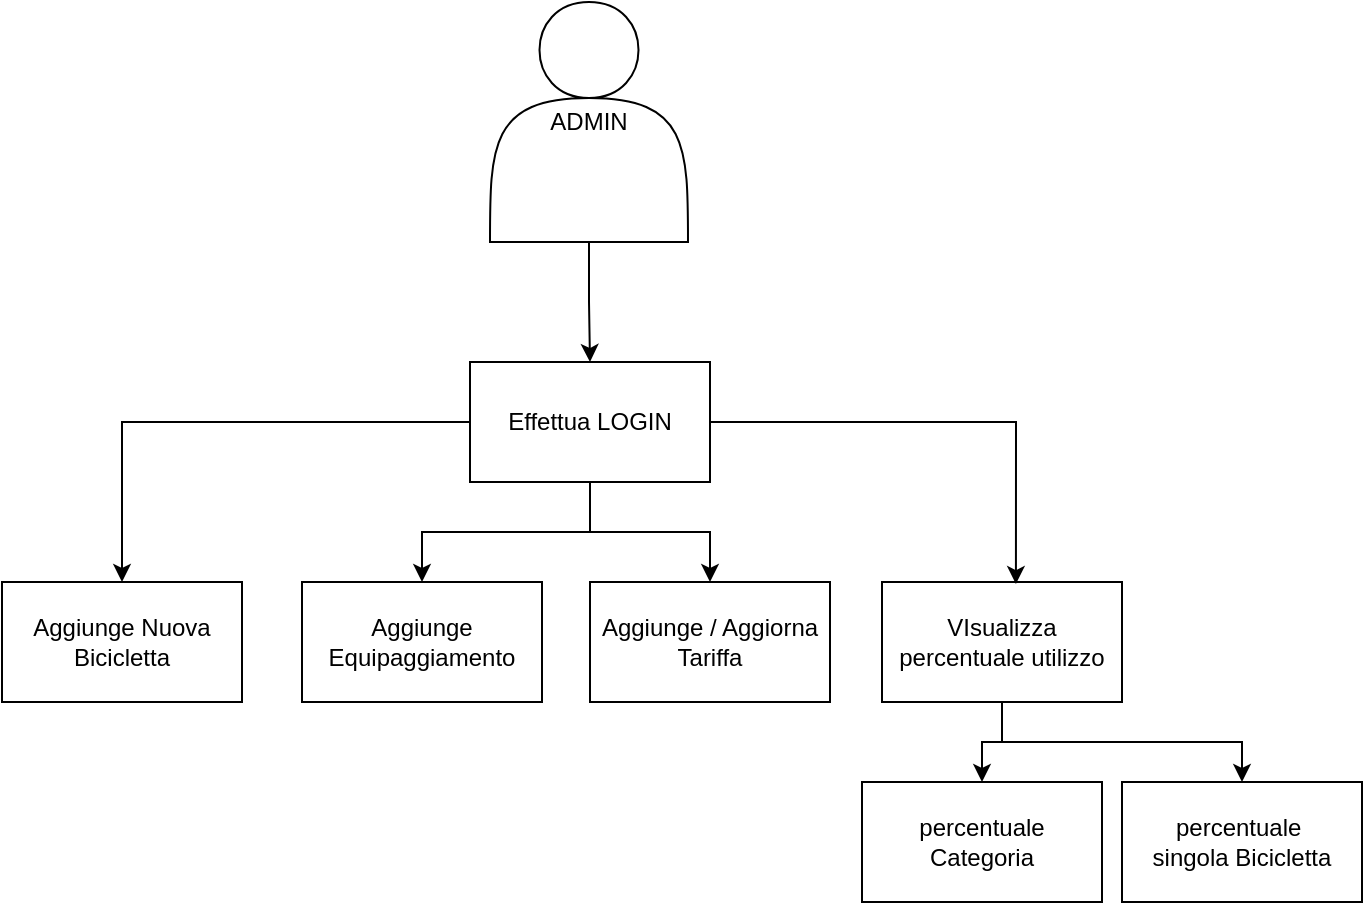 <mxfile version="23.0.2" type="device">
  <diagram id="C5RBs43oDa-KdzZeNtuy" name="Page-1">
    <mxGraphModel dx="1674" dy="844" grid="1" gridSize="10" guides="1" tooltips="1" connect="1" arrows="1" fold="1" page="1" pageScale="1" pageWidth="827" pageHeight="1169" math="0" shadow="0">
      <root>
        <mxCell id="WIyWlLk6GJQsqaUBKTNV-0" />
        <mxCell id="WIyWlLk6GJQsqaUBKTNV-1" parent="WIyWlLk6GJQsqaUBKTNV-0" />
        <mxCell id="AfieeLYYzSvV8Vjg5uAZ-3" style="edgeStyle=orthogonalEdgeStyle;rounded=0;orthogonalLoop=1;jettySize=auto;html=1;entryX=0.5;entryY=0;entryDx=0;entryDy=0;" edge="1" parent="WIyWlLk6GJQsqaUBKTNV-1" source="AfieeLYYzSvV8Vjg5uAZ-0" target="AfieeLYYzSvV8Vjg5uAZ-2">
          <mxGeometry relative="1" as="geometry" />
        </mxCell>
        <mxCell id="AfieeLYYzSvV8Vjg5uAZ-0" value="ADMIN" style="shape=actor;whiteSpace=wrap;html=1;" vertex="1" parent="WIyWlLk6GJQsqaUBKTNV-1">
          <mxGeometry x="364" y="90" width="99" height="120" as="geometry" />
        </mxCell>
        <mxCell id="AfieeLYYzSvV8Vjg5uAZ-5" style="edgeStyle=orthogonalEdgeStyle;rounded=0;orthogonalLoop=1;jettySize=auto;html=1;entryX=0.5;entryY=0;entryDx=0;entryDy=0;" edge="1" parent="WIyWlLk6GJQsqaUBKTNV-1" source="AfieeLYYzSvV8Vjg5uAZ-2" target="AfieeLYYzSvV8Vjg5uAZ-4">
          <mxGeometry relative="1" as="geometry" />
        </mxCell>
        <mxCell id="AfieeLYYzSvV8Vjg5uAZ-7" style="edgeStyle=orthogonalEdgeStyle;rounded=0;orthogonalLoop=1;jettySize=auto;html=1;entryX=0.5;entryY=0;entryDx=0;entryDy=0;" edge="1" parent="WIyWlLk6GJQsqaUBKTNV-1" source="AfieeLYYzSvV8Vjg5uAZ-2" target="AfieeLYYzSvV8Vjg5uAZ-6">
          <mxGeometry relative="1" as="geometry" />
        </mxCell>
        <mxCell id="AfieeLYYzSvV8Vjg5uAZ-9" style="edgeStyle=orthogonalEdgeStyle;rounded=0;orthogonalLoop=1;jettySize=auto;html=1;" edge="1" parent="WIyWlLk6GJQsqaUBKTNV-1" source="AfieeLYYzSvV8Vjg5uAZ-2" target="AfieeLYYzSvV8Vjg5uAZ-8">
          <mxGeometry relative="1" as="geometry" />
        </mxCell>
        <mxCell id="AfieeLYYzSvV8Vjg5uAZ-2" value="Effettua LOGIN" style="rounded=0;whiteSpace=wrap;html=1;" vertex="1" parent="WIyWlLk6GJQsqaUBKTNV-1">
          <mxGeometry x="354" y="270" width="120" height="60" as="geometry" />
        </mxCell>
        <mxCell id="AfieeLYYzSvV8Vjg5uAZ-4" value="Aggiunge Nuova Bicicletta" style="rounded=0;whiteSpace=wrap;html=1;" vertex="1" parent="WIyWlLk6GJQsqaUBKTNV-1">
          <mxGeometry x="120" y="380" width="120" height="60" as="geometry" />
        </mxCell>
        <mxCell id="AfieeLYYzSvV8Vjg5uAZ-6" value="Aggiunge Equipaggiamento" style="rounded=0;whiteSpace=wrap;html=1;" vertex="1" parent="WIyWlLk6GJQsqaUBKTNV-1">
          <mxGeometry x="270" y="380" width="120" height="60" as="geometry" />
        </mxCell>
        <mxCell id="AfieeLYYzSvV8Vjg5uAZ-8" value="Aggiunge / Aggiorna Tariffa" style="rounded=0;whiteSpace=wrap;html=1;" vertex="1" parent="WIyWlLk6GJQsqaUBKTNV-1">
          <mxGeometry x="414" y="380" width="120" height="60" as="geometry" />
        </mxCell>
        <mxCell id="AfieeLYYzSvV8Vjg5uAZ-14" style="edgeStyle=orthogonalEdgeStyle;rounded=0;orthogonalLoop=1;jettySize=auto;html=1;" edge="1" parent="WIyWlLk6GJQsqaUBKTNV-1" source="AfieeLYYzSvV8Vjg5uAZ-10" target="AfieeLYYzSvV8Vjg5uAZ-13">
          <mxGeometry relative="1" as="geometry" />
        </mxCell>
        <mxCell id="AfieeLYYzSvV8Vjg5uAZ-15" style="edgeStyle=orthogonalEdgeStyle;rounded=0;orthogonalLoop=1;jettySize=auto;html=1;entryX=0.5;entryY=0;entryDx=0;entryDy=0;" edge="1" parent="WIyWlLk6GJQsqaUBKTNV-1" source="AfieeLYYzSvV8Vjg5uAZ-10" target="AfieeLYYzSvV8Vjg5uAZ-12">
          <mxGeometry relative="1" as="geometry" />
        </mxCell>
        <mxCell id="AfieeLYYzSvV8Vjg5uAZ-10" value="VIsualizza percentuale utilizzo" style="rounded=0;whiteSpace=wrap;html=1;" vertex="1" parent="WIyWlLk6GJQsqaUBKTNV-1">
          <mxGeometry x="560" y="380" width="120" height="60" as="geometry" />
        </mxCell>
        <mxCell id="AfieeLYYzSvV8Vjg5uAZ-11" style="edgeStyle=orthogonalEdgeStyle;rounded=0;orthogonalLoop=1;jettySize=auto;html=1;entryX=0.558;entryY=0.017;entryDx=0;entryDy=0;entryPerimeter=0;" edge="1" parent="WIyWlLk6GJQsqaUBKTNV-1" source="AfieeLYYzSvV8Vjg5uAZ-2" target="AfieeLYYzSvV8Vjg5uAZ-10">
          <mxGeometry relative="1" as="geometry" />
        </mxCell>
        <mxCell id="AfieeLYYzSvV8Vjg5uAZ-12" value="percentuale&amp;nbsp;&lt;br&gt;singola Bicicletta" style="rounded=0;whiteSpace=wrap;html=1;" vertex="1" parent="WIyWlLk6GJQsqaUBKTNV-1">
          <mxGeometry x="680" y="480" width="120" height="60" as="geometry" />
        </mxCell>
        <mxCell id="AfieeLYYzSvV8Vjg5uAZ-13" value="percentuale Categoria" style="rounded=0;whiteSpace=wrap;html=1;" vertex="1" parent="WIyWlLk6GJQsqaUBKTNV-1">
          <mxGeometry x="550" y="480" width="120" height="60" as="geometry" />
        </mxCell>
      </root>
    </mxGraphModel>
  </diagram>
</mxfile>
